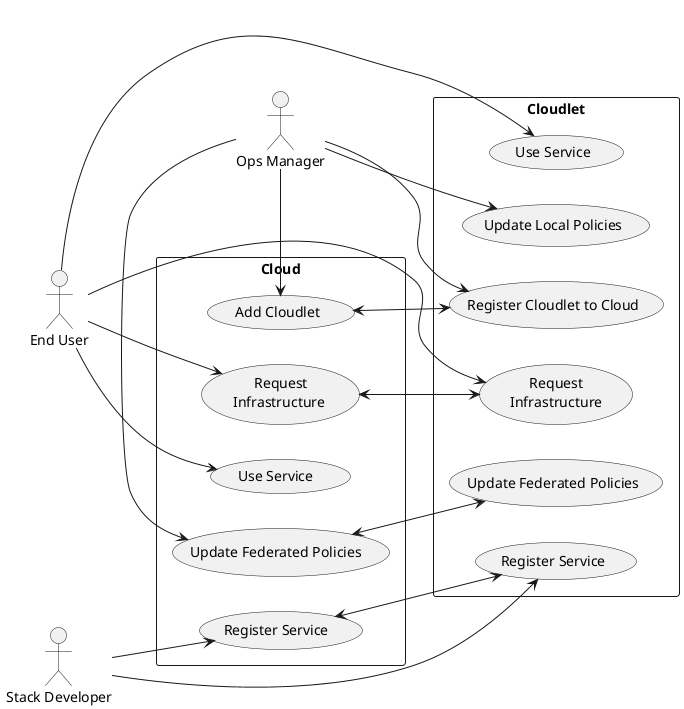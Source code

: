 @startuml
:Ops Manager: as Ops
:End User: as User
:Stack Developer: as Stack


left to right direction

rectangle "Cloudlet" {
(Register Cloudlet to Cloud) as (RC1)
(Update Local Policies) as (ULP)
(Update Federated Policies) as (USP)
(Use Service) as US
(Register Service) as RS
(Request\nInfrastructure) as RI

Ops --> RC1
Ops --> ULP
User --> RI

}


rectangle "Cloud" {
(Add Cloudlet) as (AC1)
(Update Federated Policies ) as UCP
(Use Service ) as USA
(Register Service ) as RSA
(Request\nInfrastructure ) as RIM
Ops -> AC1
AC1 <--> RC1
Ops -> UCP
UCP <--> USP
RIM <--> RI
User -> RIM
}

User --> US
User --> USA

Stack --> RS
Stack --> RSA
RS <--> RSA

@enduml
